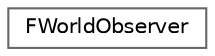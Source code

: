 digraph "类继承关系图"
{
 // INTERACTIVE_SVG=YES
 // LATEX_PDF_SIZE
  bgcolor="transparent";
  edge [fontname=Helvetica,fontsize=10,labelfontname=Helvetica,labelfontsize=10];
  node [fontname=Helvetica,fontsize=10,shape=box,height=0.2,width=0.4];
  rankdir="LR";
  Node0 [id="Node000000",label="FWorldObserver",height=0.2,width=0.4,color="grey40", fillcolor="white", style="filled",URL="$da/d9b/classFWorldObserver.html",tooltip="Serializes and sends all the actors in the current UCarlaEpisode."];
}
